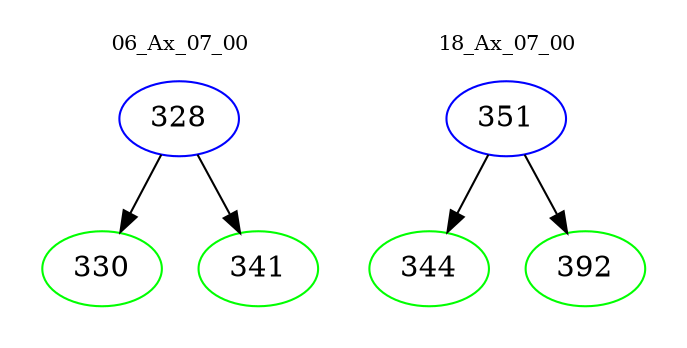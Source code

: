 digraph{
subgraph cluster_0 {
color = white
label = "06_Ax_07_00";
fontsize=10;
T0_328 [label="328", color="blue"]
T0_328 -> T0_330 [color="black"]
T0_330 [label="330", color="green"]
T0_328 -> T0_341 [color="black"]
T0_341 [label="341", color="green"]
}
subgraph cluster_1 {
color = white
label = "18_Ax_07_00";
fontsize=10;
T1_351 [label="351", color="blue"]
T1_351 -> T1_344 [color="black"]
T1_344 [label="344", color="green"]
T1_351 -> T1_392 [color="black"]
T1_392 [label="392", color="green"]
}
}
